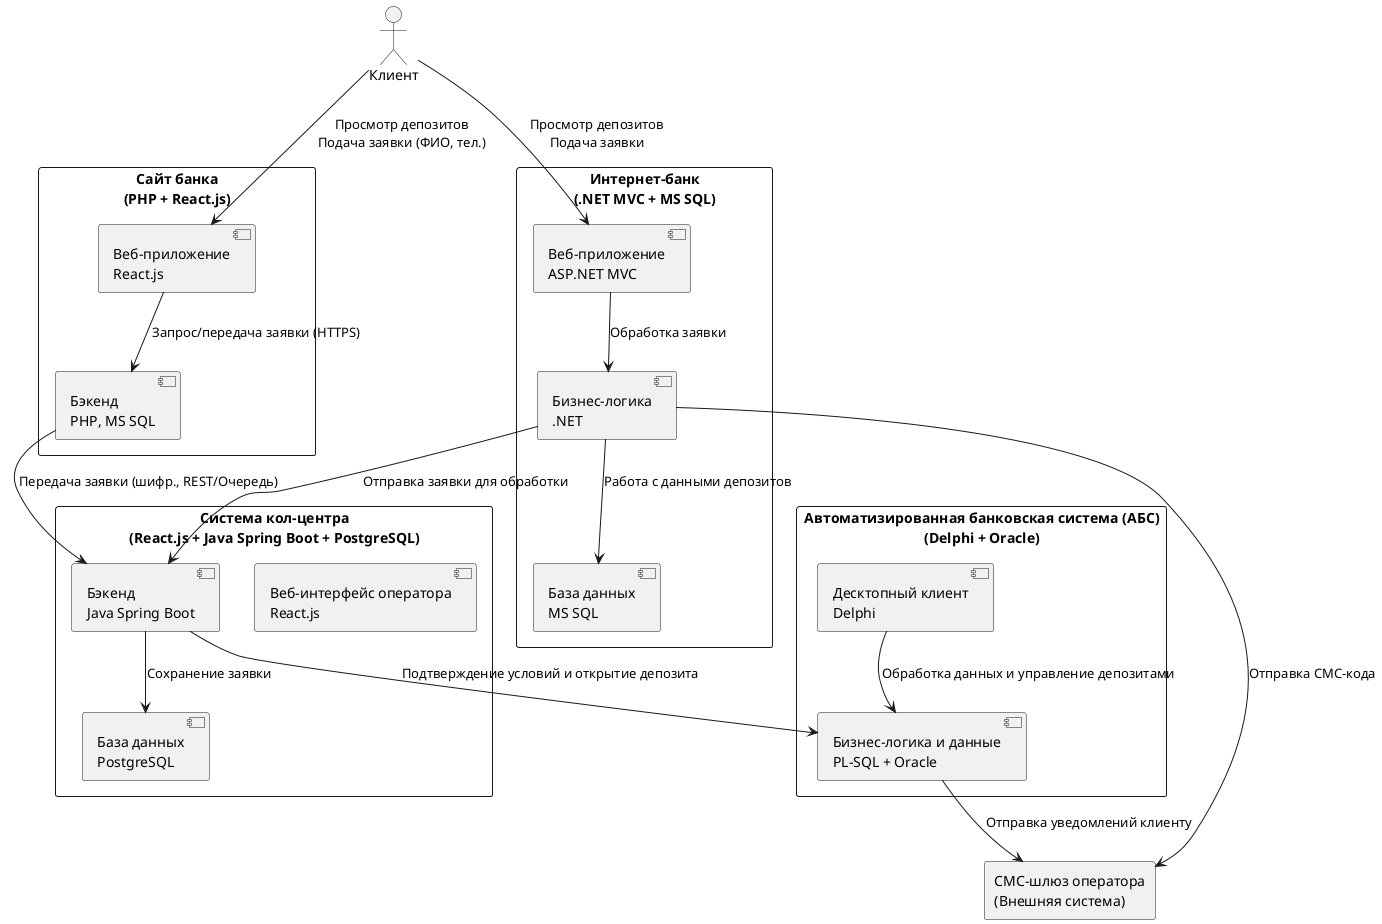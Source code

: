 @startuml
!define RECTANGLE component

actor Клиент as Client

rectangle "Сайт банка\n(PHP + React.js)" as Website {
  component "Веб-приложение\nReact.js" as WebsiteFrontend
  component "Бэкенд\nPHP, MS SQL" as WebsiteBackend
}

rectangle "Интернет-банк\n(.NET MVC + MS SQL)" as InternetBank {
  component "Веб-приложение\nASP.NET MVC" as IBFrontend
  component "Бизнес-логика\n.NET" as IBBusinessLogic
  component "База данных\nMS SQL" as IBDatabase
}

rectangle "Система кол-центра\n(React.js + Java Spring Boot + PostgreSQL)" as CallCenter {
  component "Веб-интерфейс оператора\nReact.js" as CCFrontend
  component "Бэкенд\nJava Spring Boot" as CCBackend
  component "База данных\nPostgreSQL" as CCDatabase
}

rectangle "Автоматизированная банковская система (АБС)\n(Delphi + Oracle)" as ABS {
  component "Десктопный клиент\nDelphi" as ABSClient
  component "Бизнес-логика и данные\nPL-SQL + Oracle" as ABSDatabase
}

rectangle "СМС-шлюз оператора\n(Внешняя система)" as SMSGateway

Client --> WebsiteFrontend : Просмотр депозитов\nПодача заявки (ФИО, тел.)
WebsiteFrontend --> WebsiteBackend : Запрос/передача заявки (HTTPS)
WebsiteBackend --> CCBackend : Передача заявки (шифр., REST/Очередь)
Client --> IBFrontend : Просмотр депозитов\nПодача заявки
IBFrontend --> IBBusinessLogic : Обработка заявки
IBBusinessLogic --> IBDatabase : Работа с данными депозитов
IBBusinessLogic --> SMSGateway : Отправка СМС-кода
IBBusinessLogic --> CCBackend : Отправка заявки для обработки
CCBackend --> CCDatabase : Сохранение заявки
CCBackend --> ABSDatabase : Подтверждение условий и открытие депозита
ABSDatabase --> SMSGateway : Отправка уведомлений клиенту
ABSClient --> ABSDatabase : Обработка данных и управление депозитами

@enduml
